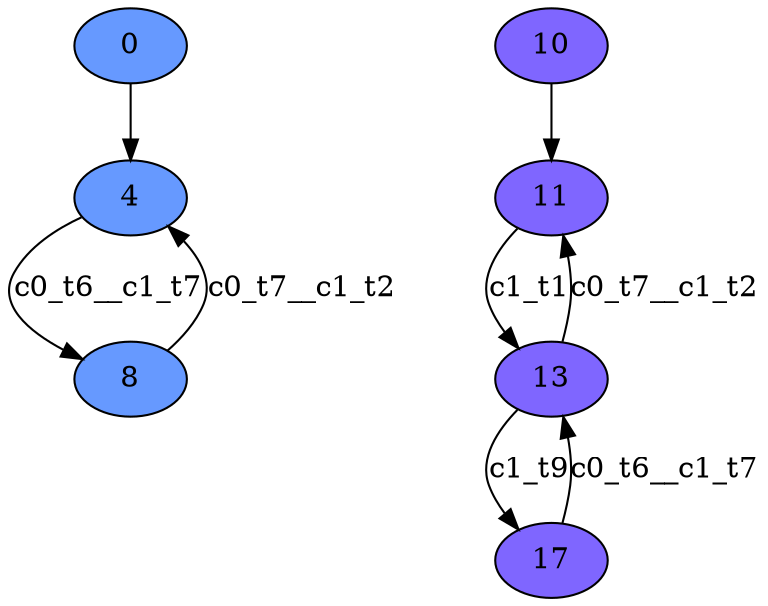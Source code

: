 digraph G {
  subgraph component0 {
0 [label="0" fillcolor="#6699FF" style=filled];
4 [label="4" fillcolor="#6699FF" style=filled];
8 [label="8" fillcolor="#6699FF" style=filled];
0->4 [label="" color=black ];
4->8 [label="c0_t6__c1_t7" color=black ];
8->4 [label="c0_t7__c1_t2" color=black ];
  }
  subgraph component1 {
10 [label="10" fillcolor="#7F66FF" style=filled];
11 [label="11" fillcolor="#7F66FF" style=filled];
13 [label="13" fillcolor="#7F66FF" style=filled];
17 [label="17" fillcolor="#7F66FF" style=filled];
11->13 [label="c1_t1" color=black ];
13->17 [label="c1_t9" color=black ];
10->11 [label="" color=black ];
17->13 [label="c0_t6__c1_t7" color=black ];
13->11 [label="c0_t7__c1_t2" color=black ];
  }
}
